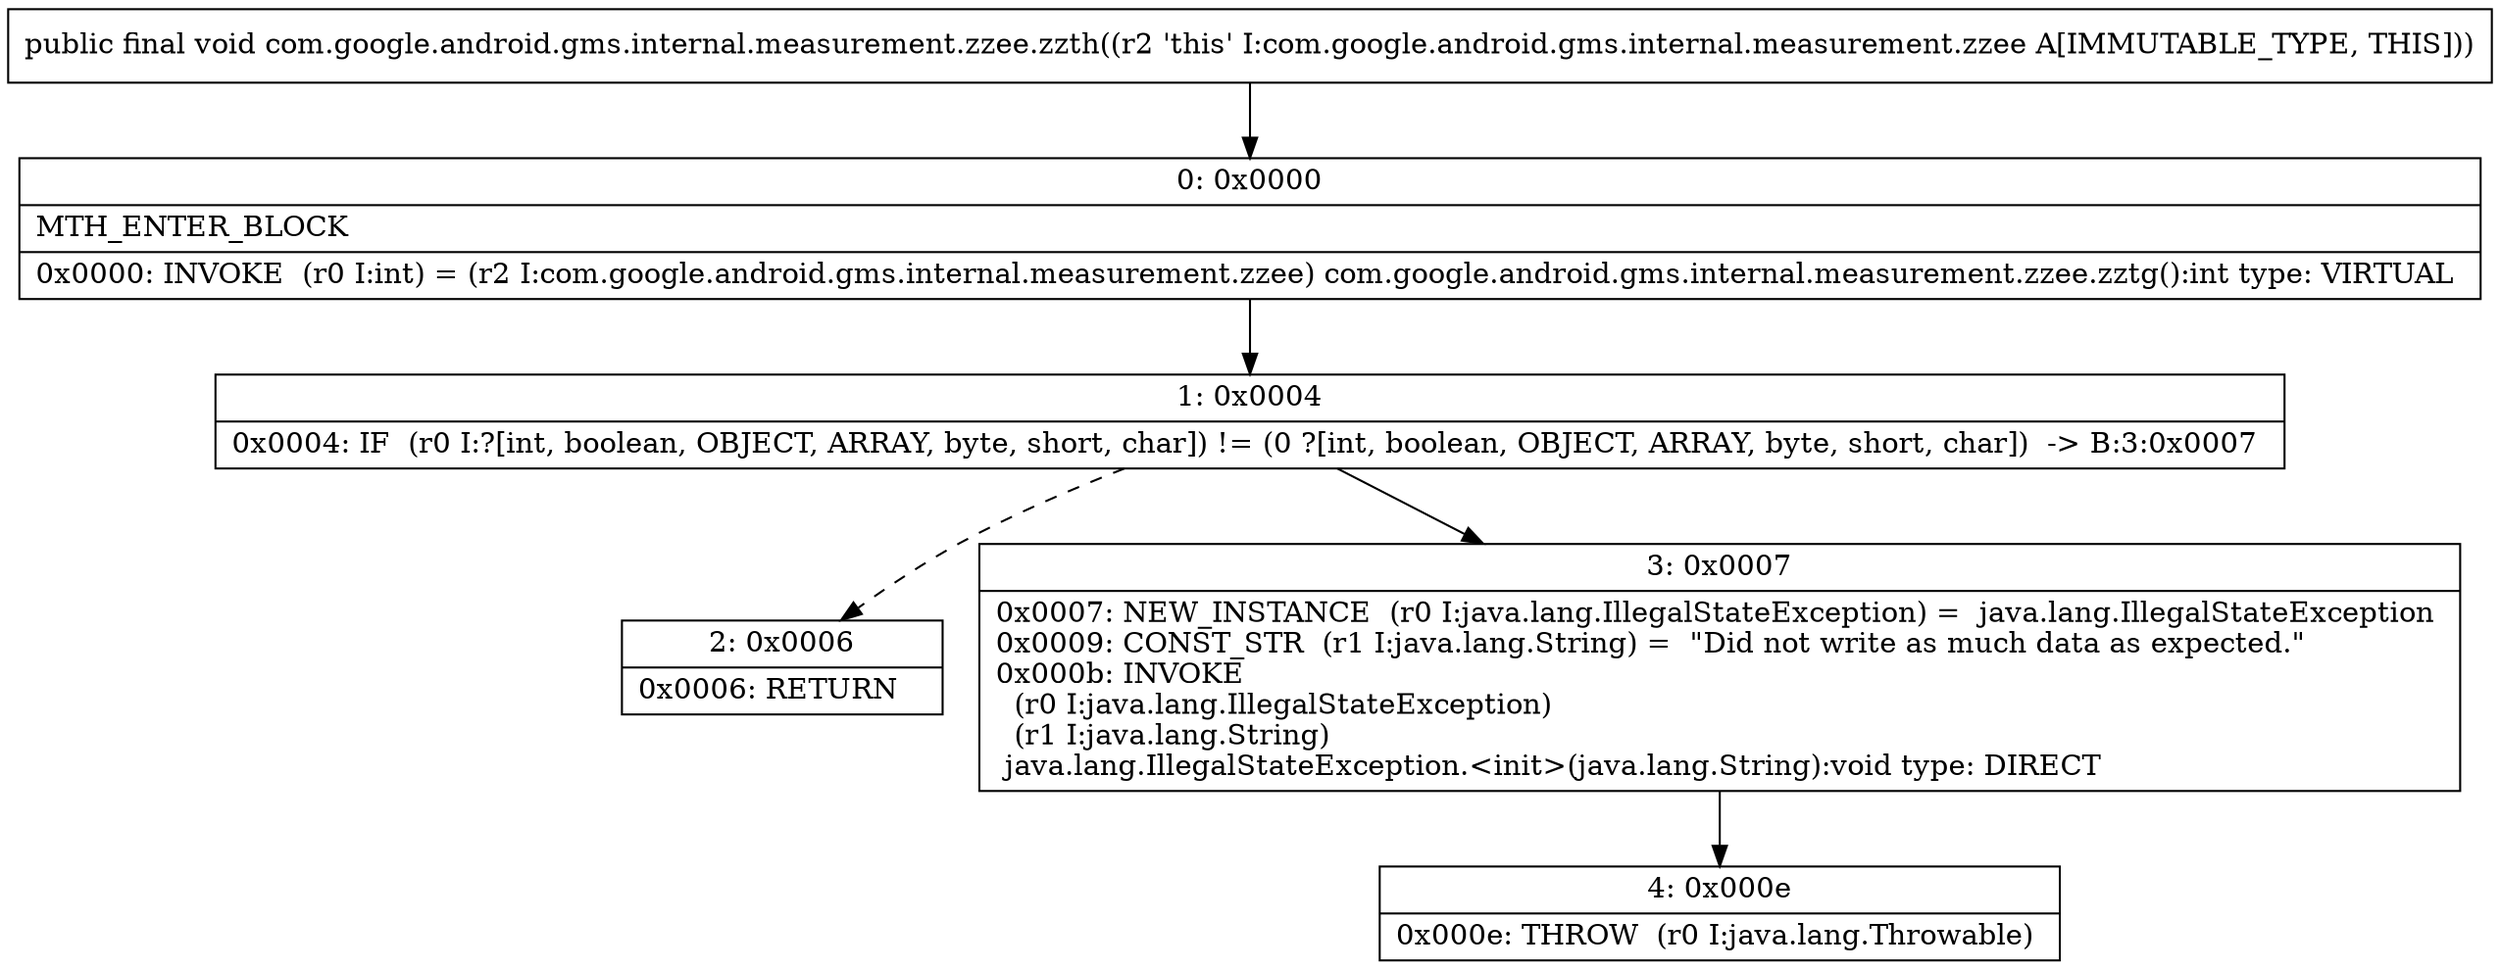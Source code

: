 digraph "CFG forcom.google.android.gms.internal.measurement.zzee.zzth()V" {
Node_0 [shape=record,label="{0\:\ 0x0000|MTH_ENTER_BLOCK\l|0x0000: INVOKE  (r0 I:int) = (r2 I:com.google.android.gms.internal.measurement.zzee) com.google.android.gms.internal.measurement.zzee.zztg():int type: VIRTUAL \l}"];
Node_1 [shape=record,label="{1\:\ 0x0004|0x0004: IF  (r0 I:?[int, boolean, OBJECT, ARRAY, byte, short, char]) != (0 ?[int, boolean, OBJECT, ARRAY, byte, short, char])  \-\> B:3:0x0007 \l}"];
Node_2 [shape=record,label="{2\:\ 0x0006|0x0006: RETURN   \l}"];
Node_3 [shape=record,label="{3\:\ 0x0007|0x0007: NEW_INSTANCE  (r0 I:java.lang.IllegalStateException) =  java.lang.IllegalStateException \l0x0009: CONST_STR  (r1 I:java.lang.String) =  \"Did not write as much data as expected.\" \l0x000b: INVOKE  \l  (r0 I:java.lang.IllegalStateException)\l  (r1 I:java.lang.String)\l java.lang.IllegalStateException.\<init\>(java.lang.String):void type: DIRECT \l}"];
Node_4 [shape=record,label="{4\:\ 0x000e|0x000e: THROW  (r0 I:java.lang.Throwable) \l}"];
MethodNode[shape=record,label="{public final void com.google.android.gms.internal.measurement.zzee.zzth((r2 'this' I:com.google.android.gms.internal.measurement.zzee A[IMMUTABLE_TYPE, THIS])) }"];
MethodNode -> Node_0;
Node_0 -> Node_1;
Node_1 -> Node_2[style=dashed];
Node_1 -> Node_3;
Node_3 -> Node_4;
}

